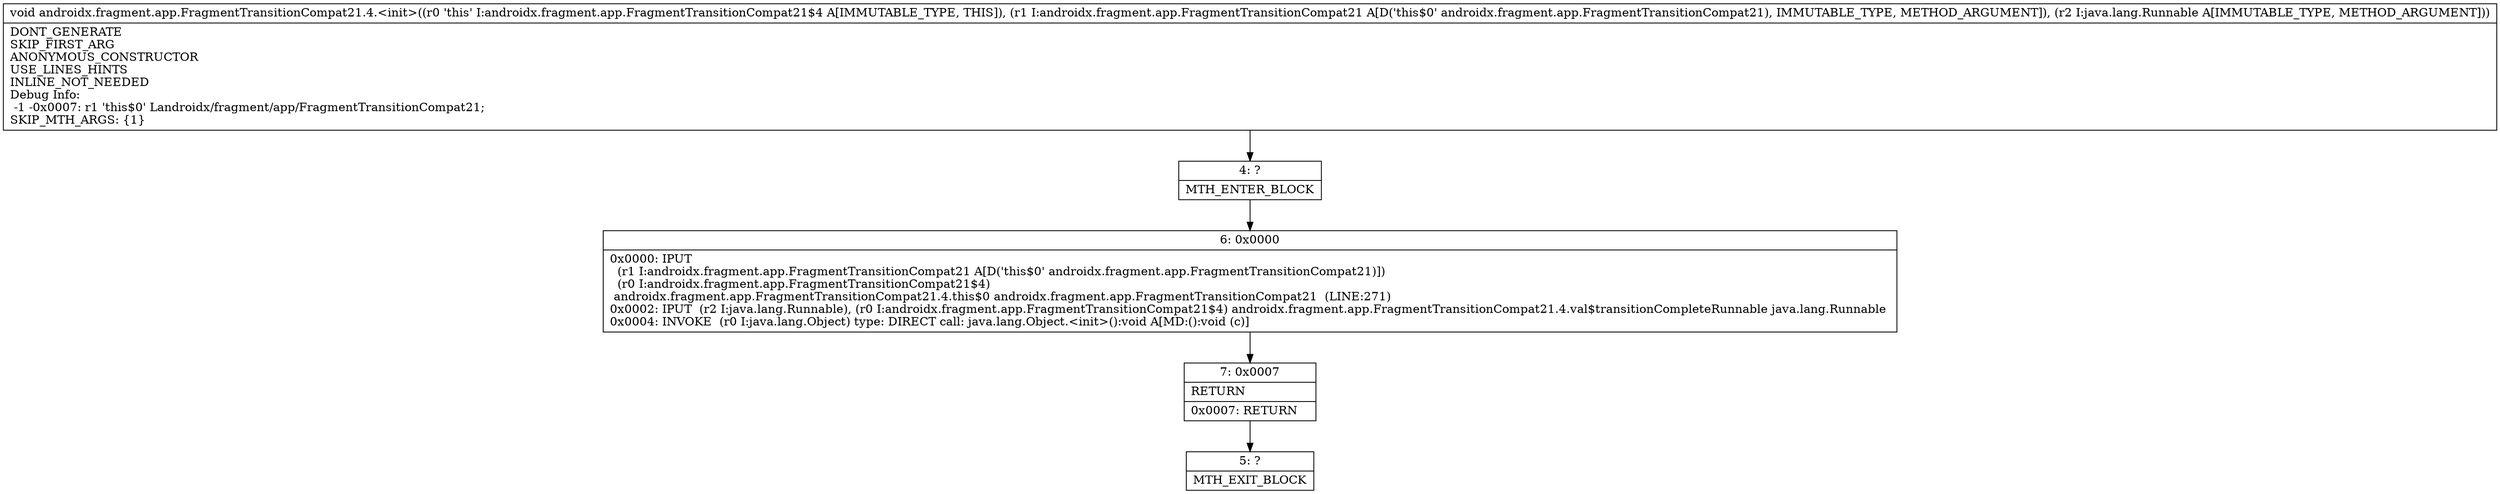 digraph "CFG forandroidx.fragment.app.FragmentTransitionCompat21.4.\<init\>(Landroidx\/fragment\/app\/FragmentTransitionCompat21;Ljava\/lang\/Runnable;)V" {
Node_4 [shape=record,label="{4\:\ ?|MTH_ENTER_BLOCK\l}"];
Node_6 [shape=record,label="{6\:\ 0x0000|0x0000: IPUT  \l  (r1 I:androidx.fragment.app.FragmentTransitionCompat21 A[D('this$0' androidx.fragment.app.FragmentTransitionCompat21)])\l  (r0 I:androidx.fragment.app.FragmentTransitionCompat21$4)\l androidx.fragment.app.FragmentTransitionCompat21.4.this$0 androidx.fragment.app.FragmentTransitionCompat21  (LINE:271)\l0x0002: IPUT  (r2 I:java.lang.Runnable), (r0 I:androidx.fragment.app.FragmentTransitionCompat21$4) androidx.fragment.app.FragmentTransitionCompat21.4.val$transitionCompleteRunnable java.lang.Runnable \l0x0004: INVOKE  (r0 I:java.lang.Object) type: DIRECT call: java.lang.Object.\<init\>():void A[MD:():void (c)]\l}"];
Node_7 [shape=record,label="{7\:\ 0x0007|RETURN\l|0x0007: RETURN   \l}"];
Node_5 [shape=record,label="{5\:\ ?|MTH_EXIT_BLOCK\l}"];
MethodNode[shape=record,label="{void androidx.fragment.app.FragmentTransitionCompat21.4.\<init\>((r0 'this' I:androidx.fragment.app.FragmentTransitionCompat21$4 A[IMMUTABLE_TYPE, THIS]), (r1 I:androidx.fragment.app.FragmentTransitionCompat21 A[D('this$0' androidx.fragment.app.FragmentTransitionCompat21), IMMUTABLE_TYPE, METHOD_ARGUMENT]), (r2 I:java.lang.Runnable A[IMMUTABLE_TYPE, METHOD_ARGUMENT]))  | DONT_GENERATE\lSKIP_FIRST_ARG\lANONYMOUS_CONSTRUCTOR\lUSE_LINES_HINTS\lINLINE_NOT_NEEDED\lDebug Info:\l  \-1 \-0x0007: r1 'this$0' Landroidx\/fragment\/app\/FragmentTransitionCompat21;\lSKIP_MTH_ARGS: \{1\}\l}"];
MethodNode -> Node_4;Node_4 -> Node_6;
Node_6 -> Node_7;
Node_7 -> Node_5;
}

